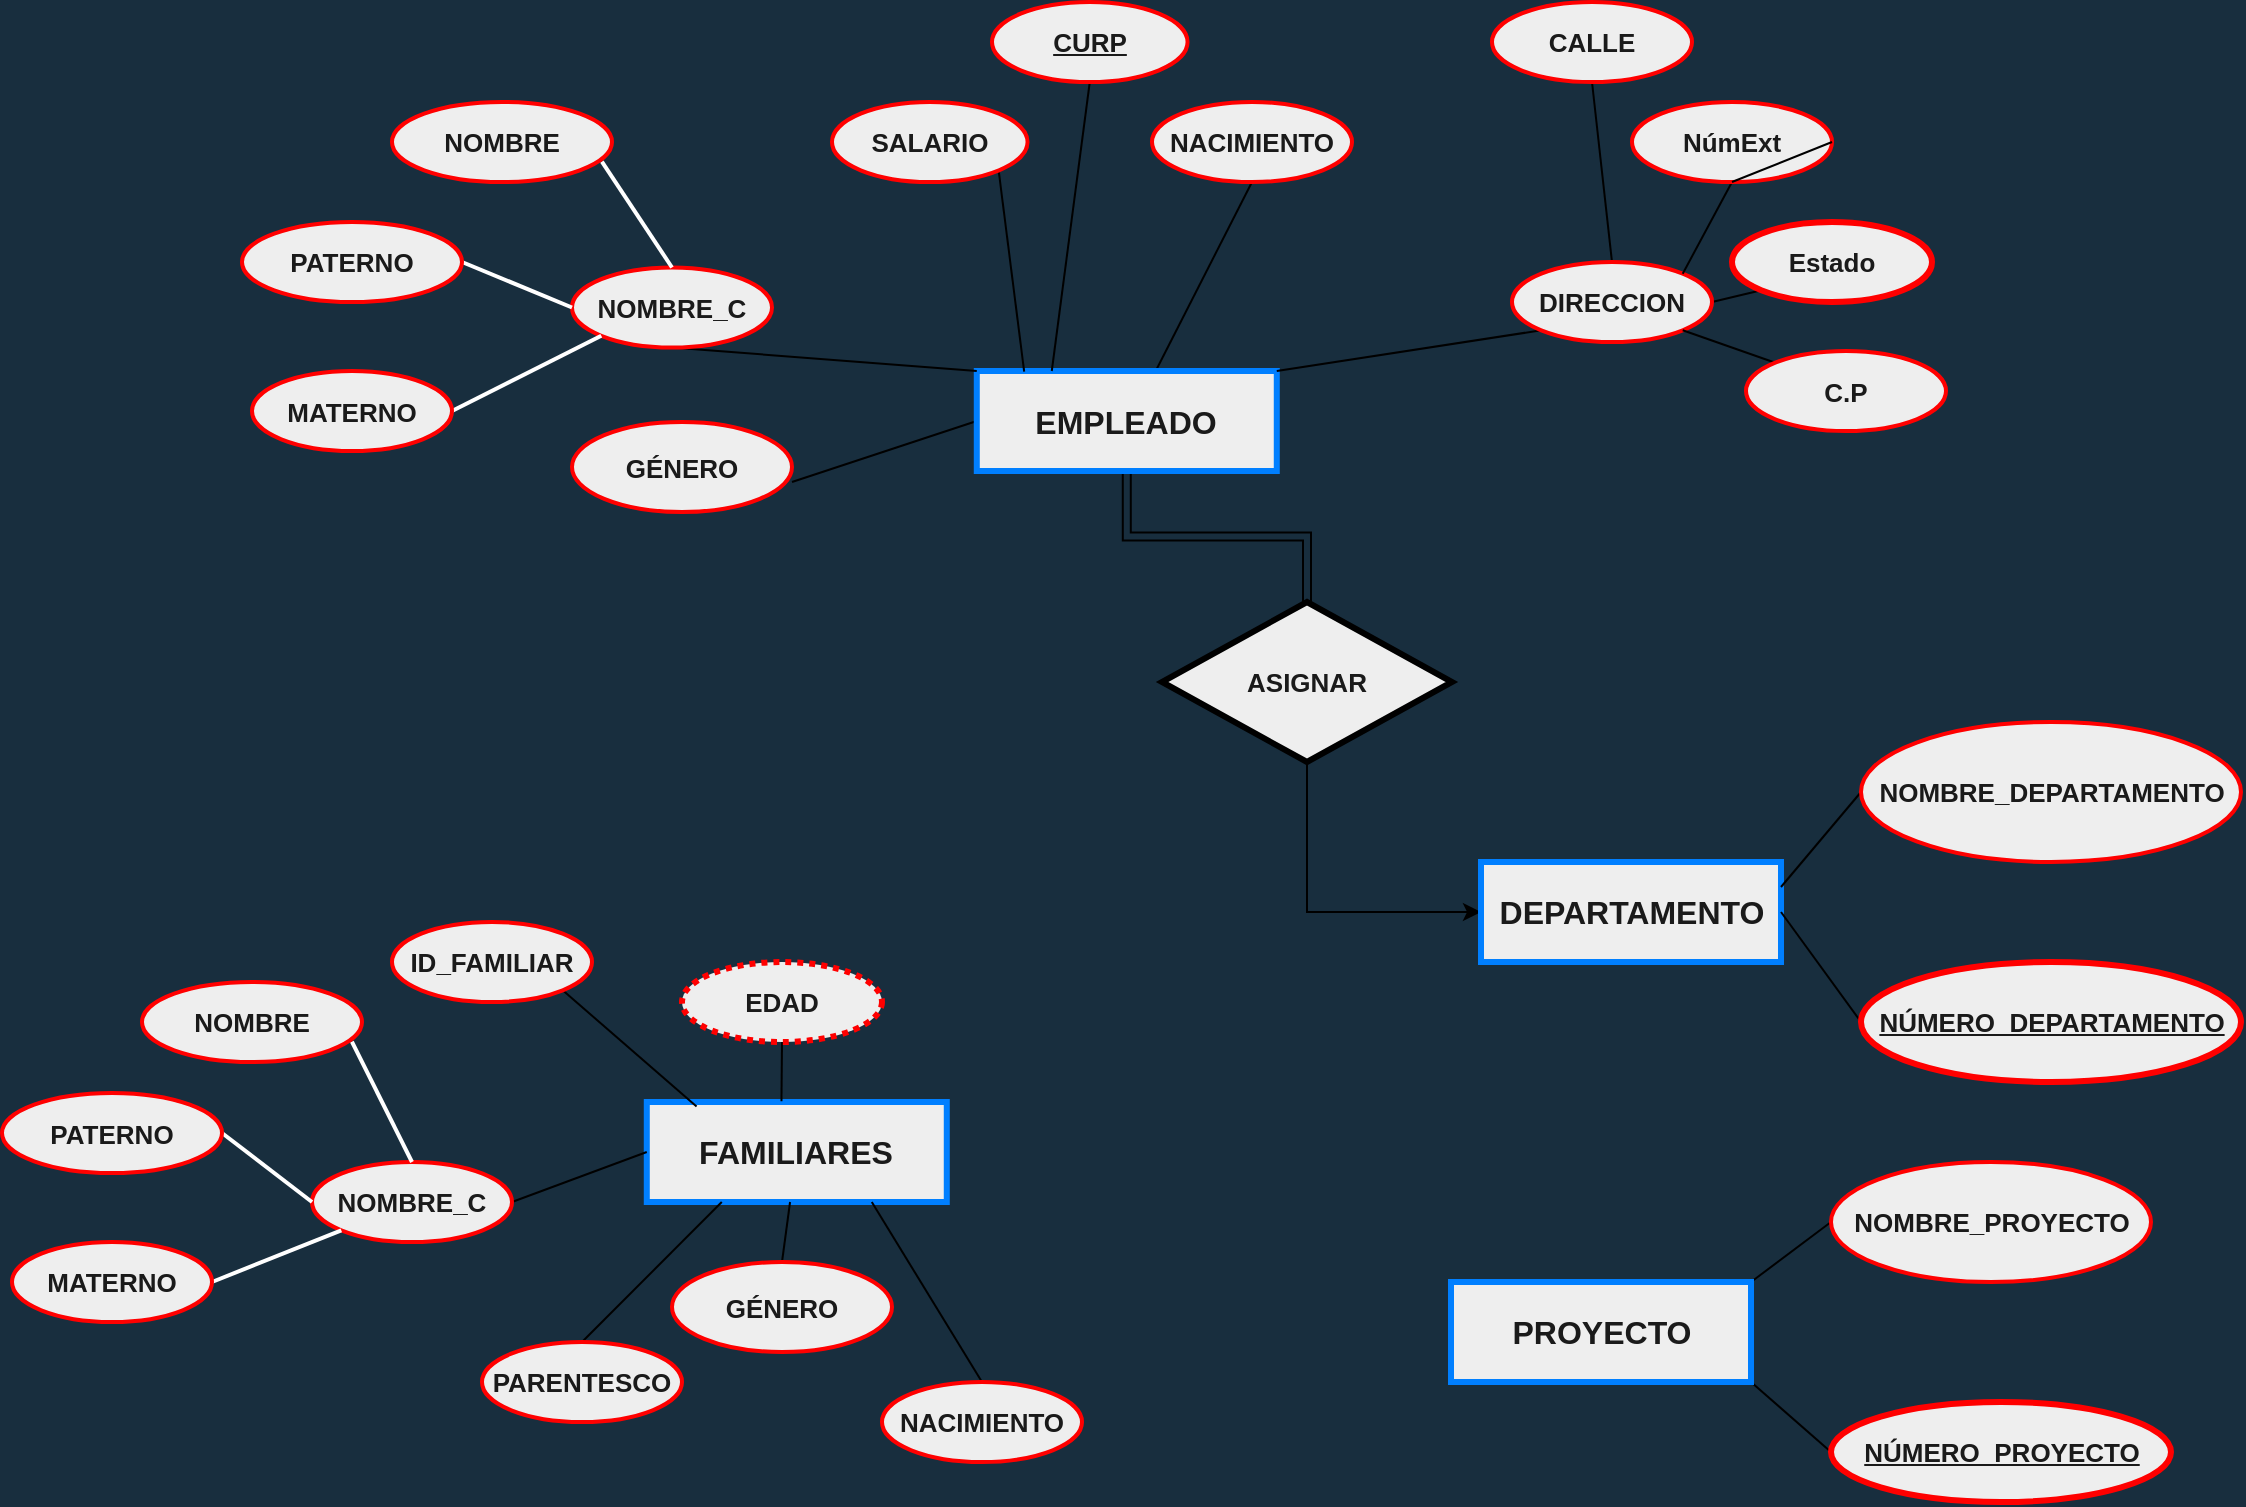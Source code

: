 <mxfile version="13.9.9" type="device"><diagram id="Cr8rwhKdKpi9vluvS5JP" name="Página-1"><mxGraphModel dx="1275" dy="880" grid="1" gridSize="10" guides="1" tooltips="1" connect="1" arrows="0" fold="1" page="1" pageScale="1" pageWidth="1169" pageHeight="827" background="#182E3E" math="0" shadow="0"><root><mxCell id="0"/><mxCell id="1" parent="0"/><mxCell id="cJOQEZuyymXwWGWpgnNL-10" style="edgeStyle=none;rounded=0;orthogonalLoop=1;jettySize=auto;html=1;exitX=0;exitY=0.5;exitDx=0;exitDy=0;entryX=1;entryY=0.667;entryDx=0;entryDy=0;entryPerimeter=0;endArrow=none;endFill=0;" parent="1" source="9bCEXv4croC0r56C43FN-2" target="9bCEXv4croC0r56C43FN-22" edge="1"><mxGeometry relative="1" as="geometry"/></mxCell><mxCell id="cJOQEZuyymXwWGWpgnNL-13" style="edgeStyle=none;rounded=0;orthogonalLoop=1;jettySize=auto;html=1;exitX=0.593;exitY=0.02;exitDx=0;exitDy=0;endArrow=none;endFill=0;exitPerimeter=0;entryX=0.5;entryY=1;entryDx=0;entryDy=0;" parent="1" source="9bCEXv4croC0r56C43FN-2" target="cJOQEZuyymXwWGWpgnNL-21" edge="1"><mxGeometry relative="1" as="geometry"><mxPoint x="605.826" y="89.99" as="targetPoint"/></mxGeometry></mxCell><mxCell id="VEiRsSS-IjOUAJVpJDN8-2" style="edgeStyle=orthogonalEdgeStyle;rounded=0;orthogonalLoop=1;jettySize=auto;html=1;exitX=0.5;exitY=1;exitDx=0;exitDy=0;startArrow=none;startFill=0;endArrow=none;endFill=0;shape=link;" edge="1" parent="1" source="9bCEXv4croC0r56C43FN-2" target="VEiRsSS-IjOUAJVpJDN8-1"><mxGeometry relative="1" as="geometry"/></mxCell><mxCell id="9bCEXv4croC0r56C43FN-2" value="EMPLEADO" style="whiteSpace=wrap;html=1;align=center;strokeWidth=3;fontSize=16;fontStyle=1;fillColor=#EEEEEE;fontColor=#1A1A1A;strokeColor=#007FFF;" parent="1" vertex="1"><mxGeometry x="507.39" y="204.5" width="150" height="50" as="geometry"/></mxCell><mxCell id="cJOQEZuyymXwWGWpgnNL-11" style="edgeStyle=none;rounded=0;orthogonalLoop=1;jettySize=auto;html=1;exitX=0.5;exitY=1;exitDx=0;exitDy=0;entryX=0;entryY=0;entryDx=0;entryDy=0;endArrow=none;endFill=0;" parent="1" source="9bCEXv4croC0r56C43FN-3" target="9bCEXv4croC0r56C43FN-2" edge="1"><mxGeometry relative="1" as="geometry"/></mxCell><mxCell id="9bCEXv4croC0r56C43FN-3" value="NOMBRE_C" style="ellipse;whiteSpace=wrap;html=1;align=center;strokeWidth=2;fontSize=13;fontStyle=1;fillColor=#EEEEEE;fontColor=#1A1A1A;strokeColor=#FF0000;" parent="1" vertex="1"><mxGeometry x="305" y="152.75" width="100" height="40" as="geometry"/></mxCell><mxCell id="9bCEXv4croC0r56C43FN-14" style="rounded=1;sketch=0;orthogonalLoop=1;jettySize=auto;html=1;exitX=1;exitY=0.5;exitDx=0;exitDy=0;entryX=0;entryY=1;entryDx=0;entryDy=0;endArrow=none;endFill=0;strokeColor=#FFFFFF;strokeWidth=2;fontColor=#FFFFFF;startArrow=none;startFill=0;" parent="1" source="9bCEXv4croC0r56C43FN-17" target="9bCEXv4croC0r56C43FN-3" edge="1"><mxGeometry relative="1" as="geometry"><mxPoint x="225" y="77.75" as="sourcePoint"/><mxPoint x="265.0" y="165.5" as="targetPoint"/></mxGeometry></mxCell><mxCell id="9bCEXv4croC0r56C43FN-13" style="rounded=1;sketch=0;orthogonalLoop=1;jettySize=auto;html=1;entryX=0;entryY=0.5;entryDx=0;entryDy=0;strokeColor=#FFFFFF;fontColor=#FFFFFF;endArrow=none;endFill=0;strokeWidth=2;exitX=1;exitY=0.5;exitDx=0;exitDy=0;" parent="1" source="9bCEXv4croC0r56C43FN-18" target="9bCEXv4croC0r56C43FN-3" edge="1"><mxGeometry relative="1" as="geometry"><mxPoint x="275" y="30" as="sourcePoint"/></mxGeometry></mxCell><mxCell id="9bCEXv4croC0r56C43FN-17" value="MATERNO" style="ellipse;whiteSpace=wrap;html=1;align=center;strokeWidth=2;fontSize=13;fontStyle=1;verticalAlign=middle;fillColor=#EEEEEE;fontColor=#1A1A1A;strokeColor=#FF0000;" parent="1" vertex="1"><mxGeometry x="145" y="204.5" width="100" height="40" as="geometry"/></mxCell><mxCell id="9bCEXv4croC0r56C43FN-18" value="PATERNO" style="ellipse;whiteSpace=wrap;html=1;align=center;strokeWidth=2;fontSize=13;fontStyle=1;verticalAlign=middle;fillColor=#EEEEEE;fontColor=#1A1A1A;strokeColor=#FF0000;" parent="1" vertex="1"><mxGeometry x="140" y="130" width="110" height="40" as="geometry"/></mxCell><mxCell id="9bCEXv4croC0r56C43FN-20" style="rounded=1;sketch=0;orthogonalLoop=1;jettySize=auto;html=1;exitX=0.954;exitY=0.745;exitDx=0;exitDy=0;startArrow=none;startFill=0;endArrow=none;endFill=0;strokeColor=#FFFFFF;strokeWidth=2;fontColor=#FFFFFF;exitPerimeter=0;entryX=0.5;entryY=0;entryDx=0;entryDy=0;" parent="1" source="cJOQEZuyymXwWGWpgnNL-20" target="9bCEXv4croC0r56C43FN-3" edge="1"><mxGeometry relative="1" as="geometry"><mxPoint x="335" y="140" as="targetPoint"/><mxPoint x="225" y="-10" as="sourcePoint"/></mxGeometry></mxCell><mxCell id="9bCEXv4croC0r56C43FN-22" value="GÉNERO" style="ellipse;whiteSpace=wrap;html=1;align=center;strokeWidth=2;fontSize=13;fontStyle=1;verticalAlign=middle;fillColor=#EEEEEE;fontColor=#1A1A1A;strokeColor=#FF0000;" parent="1" vertex="1"><mxGeometry x="305" y="230" width="110" height="45" as="geometry"/></mxCell><mxCell id="cJOQEZuyymXwWGWpgnNL-15" style="edgeStyle=none;rounded=0;orthogonalLoop=1;jettySize=auto;html=1;entryX=0.25;entryY=0;entryDx=0;entryDy=0;endArrow=none;endFill=0;exitX=0.5;exitY=1;exitDx=0;exitDy=0;" parent="1" source="cJOQEZuyymXwWGWpgnNL-19" target="9bCEXv4croC0r56C43FN-2" edge="1"><mxGeometry relative="1" as="geometry"><mxPoint x="518" as="sourcePoint"/></mxGeometry></mxCell><mxCell id="cJOQEZuyymXwWGWpgnNL-5" style="rounded=0;orthogonalLoop=1;jettySize=auto;html=1;exitX=0.5;exitY=1;exitDx=0;exitDy=0;entryX=0.5;entryY=0;entryDx=0;entryDy=0;endArrow=none;endFill=0;" parent="1" source="9bCEXv4croC0r56C43FN-26" target="cJOQEZuyymXwWGWpgnNL-1" edge="1"><mxGeometry relative="1" as="geometry"><mxPoint x="785.0" y="55" as="sourcePoint"/></mxGeometry></mxCell><mxCell id="9bCEXv4croC0r56C43FN-26" value="CALLE" style="ellipse;whiteSpace=wrap;html=1;align=center;strokeWidth=2;fontSize=13;fontStyle=1;verticalAlign=middle;fillColor=#EEEEEE;fontColor=#1A1A1A;strokeColor=#FF0000;" parent="1" vertex="1"><mxGeometry x="765" y="20" width="100" height="40" as="geometry"/></mxCell><mxCell id="cJOQEZuyymXwWGWpgnNL-7" style="edgeStyle=none;rounded=0;orthogonalLoop=1;jettySize=auto;html=1;exitX=1;exitY=0.5;exitDx=0;exitDy=0;entryX=0;entryY=1;entryDx=0;entryDy=0;endArrow=none;endFill=0;" parent="1" source="cJOQEZuyymXwWGWpgnNL-1" target="cJOQEZuyymXwWGWpgnNL-3" edge="1"><mxGeometry relative="1" as="geometry"/></mxCell><mxCell id="cJOQEZuyymXwWGWpgnNL-18" style="edgeStyle=none;rounded=0;orthogonalLoop=1;jettySize=auto;html=1;exitX=0;exitY=1;exitDx=0;exitDy=0;entryX=1;entryY=0;entryDx=0;entryDy=0;endArrow=none;endFill=0;" parent="1" source="cJOQEZuyymXwWGWpgnNL-1" target="9bCEXv4croC0r56C43FN-2" edge="1"><mxGeometry relative="1" as="geometry"/></mxCell><mxCell id="cJOQEZuyymXwWGWpgnNL-1" value="DIRECCION" style="ellipse;whiteSpace=wrap;html=1;align=center;strokeWidth=2;fontSize=13;fontStyle=1;verticalAlign=middle;fillColor=#EEEEEE;fontColor=#1A1A1A;strokeColor=#FF0000;" parent="1" vertex="1"><mxGeometry x="775" y="150" width="100" height="40" as="geometry"/></mxCell><mxCell id="cJOQEZuyymXwWGWpgnNL-6" style="edgeStyle=none;rounded=0;orthogonalLoop=1;jettySize=auto;html=1;exitX=0.5;exitY=1;exitDx=0;exitDy=0;endArrow=none;endFill=0;entryX=1;entryY=0;entryDx=0;entryDy=0;" parent="1" source="cJOQEZuyymXwWGWpgnNL-2" target="cJOQEZuyymXwWGWpgnNL-1" edge="1"><mxGeometry relative="1" as="geometry"><mxPoint x="845" y="5" as="targetPoint"/></mxGeometry></mxCell><mxCell id="cJOQEZuyymXwWGWpgnNL-2" value="NúmExt" style="ellipse;whiteSpace=wrap;html=1;align=center;strokeWidth=2;fontSize=13;fontStyle=1;verticalAlign=middle;fillColor=#EEEEEE;fontColor=#1A1A1A;strokeColor=#FF0000;" parent="1" vertex="1"><mxGeometry x="835" y="70" width="100" height="40" as="geometry"/></mxCell><mxCell id="cJOQEZuyymXwWGWpgnNL-3" value="Estado" style="ellipse;whiteSpace=wrap;html=1;align=center;strokeWidth=3;fontSize=13;fontStyle=1;verticalAlign=middle;fillColor=#EEEEEE;fontColor=#1A1A1A;strokeColor=#FF0000;" parent="1" vertex="1"><mxGeometry x="885" y="130" width="100" height="40" as="geometry"/></mxCell><mxCell id="cJOQEZuyymXwWGWpgnNL-8" style="edgeStyle=none;rounded=0;orthogonalLoop=1;jettySize=auto;html=1;exitX=0;exitY=0;exitDx=0;exitDy=0;entryX=1;entryY=1;entryDx=0;entryDy=0;endArrow=none;endFill=0;" parent="1" source="cJOQEZuyymXwWGWpgnNL-4" target="cJOQEZuyymXwWGWpgnNL-1" edge="1"><mxGeometry relative="1" as="geometry"/></mxCell><mxCell id="cJOQEZuyymXwWGWpgnNL-4" value="C.P" style="ellipse;whiteSpace=wrap;html=1;align=center;strokeWidth=2;fontSize=13;fontStyle=1;verticalAlign=middle;fillColor=#EEEEEE;fontColor=#1A1A1A;strokeColor=#FF0000;" parent="1" vertex="1"><mxGeometry x="892" y="194.5" width="100" height="40" as="geometry"/></mxCell><mxCell id="cJOQEZuyymXwWGWpgnNL-14" style="edgeStyle=none;rounded=0;orthogonalLoop=1;jettySize=auto;html=1;exitX=1;exitY=1;exitDx=0;exitDy=0;entryX=0.158;entryY=0.007;entryDx=0;entryDy=0;entryPerimeter=0;endArrow=none;endFill=0;" parent="1" source="cJOQEZuyymXwWGWpgnNL-9" target="9bCEXv4croC0r56C43FN-2" edge="1"><mxGeometry relative="1" as="geometry"/></mxCell><mxCell id="cJOQEZuyymXwWGWpgnNL-9" value="SALARIO" style="ellipse;whiteSpace=wrap;html=1;align=center;strokeWidth=2;fontSize=13;fontStyle=1;verticalAlign=middle;fillColor=#EEEEEE;fontColor=#1A1A1A;strokeColor=#FF0000;" parent="1" vertex="1"><mxGeometry x="435" y="70" width="97.78" height="40" as="geometry"/></mxCell><mxCell id="cJOQEZuyymXwWGWpgnNL-17" style="edgeStyle=none;rounded=0;orthogonalLoop=1;jettySize=auto;html=1;exitX=0.5;exitY=1;exitDx=0;exitDy=0;entryX=1;entryY=0.5;entryDx=0;entryDy=0;endArrow=none;endFill=0;" parent="1" source="cJOQEZuyymXwWGWpgnNL-2" target="cJOQEZuyymXwWGWpgnNL-2" edge="1"><mxGeometry relative="1" as="geometry"/></mxCell><mxCell id="cJOQEZuyymXwWGWpgnNL-19" value="&lt;u&gt;CURP&lt;/u&gt;" style="ellipse;whiteSpace=wrap;html=1;align=center;strokeWidth=2;fontSize=13;fontStyle=1;verticalAlign=middle;fillColor=#EEEEEE;fontColor=#1A1A1A;strokeColor=#FF0000;" parent="1" vertex="1"><mxGeometry x="515" y="20" width="97.78" height="40" as="geometry"/></mxCell><mxCell id="cJOQEZuyymXwWGWpgnNL-20" value="NOMBRE" style="ellipse;whiteSpace=wrap;html=1;align=center;strokeWidth=2;fontSize=13;fontStyle=1;verticalAlign=middle;fillColor=#EEEEEE;fontColor=#1A1A1A;strokeColor=#FF0000;" parent="1" vertex="1"><mxGeometry x="215" y="70" width="110" height="40" as="geometry"/></mxCell><mxCell id="cJOQEZuyymXwWGWpgnNL-21" value="NACIMIENTO" style="ellipse;whiteSpace=wrap;html=1;align=center;strokeWidth=2;fontSize=13;fontStyle=1;verticalAlign=middle;fillColor=#EEEEEE;fontColor=#1A1A1A;strokeColor=#FF0000;" parent="1" vertex="1"><mxGeometry x="595" y="70" width="100" height="40" as="geometry"/></mxCell><mxCell id="VEiRsSS-IjOUAJVpJDN8-3" style="edgeStyle=orthogonalEdgeStyle;rounded=0;orthogonalLoop=1;jettySize=auto;html=1;exitX=0;exitY=0.5;exitDx=0;exitDy=0;entryX=0.5;entryY=1;entryDx=0;entryDy=0;endArrow=none;endFill=0;startArrow=classic;startFill=1;" edge="1" parent="1" source="cJOQEZuyymXwWGWpgnNL-22" target="VEiRsSS-IjOUAJVpJDN8-1"><mxGeometry relative="1" as="geometry"/></mxCell><mxCell id="cJOQEZuyymXwWGWpgnNL-22" value="DEPARTAMENTO" style="whiteSpace=wrap;html=1;align=center;strokeWidth=3;fontSize=16;fontStyle=1;fillColor=#EEEEEE;fontColor=#1A1A1A;strokeColor=#007FFF;" parent="1" vertex="1"><mxGeometry x="759.5" y="450" width="150" height="50" as="geometry"/></mxCell><mxCell id="cJOQEZuyymXwWGWpgnNL-27" style="edgeStyle=none;rounded=0;orthogonalLoop=1;jettySize=auto;html=1;exitX=0.5;exitY=1;exitDx=0;exitDy=0;endArrow=none;endFill=0;" parent="1" source="cJOQEZuyymXwWGWpgnNL-22" target="cJOQEZuyymXwWGWpgnNL-22" edge="1"><mxGeometry relative="1" as="geometry"/></mxCell><mxCell id="cJOQEZuyymXwWGWpgnNL-31" style="edgeStyle=none;rounded=0;orthogonalLoop=1;jettySize=auto;html=1;exitX=0;exitY=0.5;exitDx=0;exitDy=0;entryX=1;entryY=0.25;entryDx=0;entryDy=0;endArrow=none;endFill=0;" parent="1" source="cJOQEZuyymXwWGWpgnNL-28" target="cJOQEZuyymXwWGWpgnNL-22" edge="1"><mxGeometry relative="1" as="geometry"/></mxCell><mxCell id="cJOQEZuyymXwWGWpgnNL-28" value="NOMBRE_DEPARTAMENTO" style="ellipse;whiteSpace=wrap;html=1;align=center;fontSize=13;fontColor=#1A1A1A;fontStyle=1;strokeColor=#FF0000;strokeWidth=2;fillColor=#EEEEEE;" parent="1" vertex="1"><mxGeometry x="949.5" y="380" width="190" height="70" as="geometry"/></mxCell><mxCell id="cJOQEZuyymXwWGWpgnNL-32" style="edgeStyle=none;rounded=0;orthogonalLoop=1;jettySize=auto;html=1;exitX=0;exitY=0.5;exitDx=0;exitDy=0;entryX=1;entryY=0.5;entryDx=0;entryDy=0;endArrow=none;endFill=0;" parent="1" source="cJOQEZuyymXwWGWpgnNL-29" target="cJOQEZuyymXwWGWpgnNL-22" edge="1"><mxGeometry relative="1" as="geometry"/></mxCell><mxCell id="cJOQEZuyymXwWGWpgnNL-29" value="NÚMERO_DEPARTAMENTO" style="ellipse;whiteSpace=wrap;html=1;align=center;fontSize=13;fontColor=#1A1A1A;fontStyle=5;strokeColor=#FF0000;strokeWidth=3;fillColor=#EEEEEE;" parent="1" vertex="1"><mxGeometry x="949.5" y="500" width="190" height="60" as="geometry"/></mxCell><mxCell id="cJOQEZuyymXwWGWpgnNL-37" style="edgeStyle=none;rounded=0;orthogonalLoop=1;jettySize=auto;html=1;exitX=1;exitY=0;exitDx=0;exitDy=0;entryX=0;entryY=0.5;entryDx=0;entryDy=0;endArrow=none;endFill=0;fontSize=13;" parent="1" source="cJOQEZuyymXwWGWpgnNL-34" target="cJOQEZuyymXwWGWpgnNL-35" edge="1"><mxGeometry relative="1" as="geometry"/></mxCell><mxCell id="cJOQEZuyymXwWGWpgnNL-38" style="edgeStyle=none;rounded=0;orthogonalLoop=1;jettySize=auto;html=1;exitX=1;exitY=1;exitDx=0;exitDy=0;entryX=0;entryY=0.5;entryDx=0;entryDy=0;endArrow=none;endFill=0;fontSize=13;" parent="1" source="cJOQEZuyymXwWGWpgnNL-34" target="cJOQEZuyymXwWGWpgnNL-36" edge="1"><mxGeometry relative="1" as="geometry"/></mxCell><mxCell id="cJOQEZuyymXwWGWpgnNL-34" value="PROYECTO" style="whiteSpace=wrap;html=1;align=center;strokeWidth=3;fontSize=16;fontStyle=1;fillColor=#EEEEEE;fontColor=#1A1A1A;strokeColor=#007FFF;" parent="1" vertex="1"><mxGeometry x="744.5" y="660" width="150" height="50" as="geometry"/></mxCell><mxCell id="cJOQEZuyymXwWGWpgnNL-35" value="NOMBRE_PROYECTO" style="ellipse;whiteSpace=wrap;html=1;align=center;fontSize=13;fontColor=#1A1A1A;fontStyle=1;strokeColor=#FF0000;strokeWidth=2;fillColor=#EEEEEE;" parent="1" vertex="1"><mxGeometry x="934.5" y="600" width="160" height="60" as="geometry"/></mxCell><mxCell id="cJOQEZuyymXwWGWpgnNL-36" value="NÚMERO_PROYECTO" style="ellipse;whiteSpace=wrap;html=1;align=center;fontSize=13;fontColor=#1A1A1A;fontStyle=5;strokeColor=#FF0000;strokeWidth=3;fillColor=#EEEEEE;" parent="1" vertex="1"><mxGeometry x="934.5" y="720" width="170" height="50" as="geometry"/></mxCell><mxCell id="cJOQEZuyymXwWGWpgnNL-39" value="FAMILIARES" style="whiteSpace=wrap;html=1;align=center;strokeWidth=3;fontSize=16;fontStyle=1;fillColor=#EEEEEE;fontColor=#1A1A1A;strokeColor=#007FFF;" parent="1" vertex="1"><mxGeometry x="342.39" y="570" width="150" height="50" as="geometry"/></mxCell><mxCell id="cJOQEZuyymXwWGWpgnNL-59" style="edgeStyle=none;rounded=0;orthogonalLoop=1;jettySize=auto;html=1;exitX=0.5;exitY=0;exitDx=0;exitDy=0;entryX=0.75;entryY=1;entryDx=0;entryDy=0;endArrow=none;endFill=0;fontSize=13;" parent="1" source="cJOQEZuyymXwWGWpgnNL-40" target="cJOQEZuyymXwWGWpgnNL-39" edge="1"><mxGeometry relative="1" as="geometry"/></mxCell><mxCell id="cJOQEZuyymXwWGWpgnNL-40" value="NACIMIENTO" style="ellipse;whiteSpace=wrap;html=1;align=center;strokeWidth=2;fontSize=13;fontStyle=1;verticalAlign=middle;fillColor=#EEEEEE;fontColor=#1A1A1A;strokeColor=#FF0000;" parent="1" vertex="1"><mxGeometry x="460" y="710" width="100" height="40" as="geometry"/></mxCell><mxCell id="cJOQEZuyymXwWGWpgnNL-57" style="edgeStyle=none;rounded=0;orthogonalLoop=1;jettySize=auto;html=1;exitX=0.5;exitY=0;exitDx=0;exitDy=0;endArrow=none;endFill=0;fontSize=13;" parent="1" source="cJOQEZuyymXwWGWpgnNL-41" target="cJOQEZuyymXwWGWpgnNL-39" edge="1"><mxGeometry relative="1" as="geometry"><mxPoint x="410" y="630" as="targetPoint"/></mxGeometry></mxCell><mxCell id="cJOQEZuyymXwWGWpgnNL-41" value="GÉNERO" style="ellipse;whiteSpace=wrap;html=1;align=center;strokeWidth=2;fontSize=13;fontStyle=1;verticalAlign=middle;fillColor=#EEEEEE;fontColor=#1A1A1A;strokeColor=#FF0000;" parent="1" vertex="1"><mxGeometry x="355" y="650" width="110" height="45" as="geometry"/></mxCell><mxCell id="cJOQEZuyymXwWGWpgnNL-58" style="edgeStyle=none;rounded=0;orthogonalLoop=1;jettySize=auto;html=1;exitX=0.5;exitY=0;exitDx=0;exitDy=0;entryX=0.25;entryY=1;entryDx=0;entryDy=0;endArrow=none;endFill=0;fontSize=13;" parent="1" source="cJOQEZuyymXwWGWpgnNL-42" target="cJOQEZuyymXwWGWpgnNL-39" edge="1"><mxGeometry relative="1" as="geometry"/></mxCell><mxCell id="cJOQEZuyymXwWGWpgnNL-42" value="PARENTESCO" style="ellipse;whiteSpace=wrap;html=1;align=center;strokeWidth=2;fontSize=13;fontStyle=1;verticalAlign=middle;fillColor=#EEEEEE;fontColor=#1A1A1A;strokeColor=#FF0000;" parent="1" vertex="1"><mxGeometry x="260" y="690" width="100" height="40" as="geometry"/></mxCell><mxCell id="cJOQEZuyymXwWGWpgnNL-53" style="edgeStyle=none;rounded=0;orthogonalLoop=1;jettySize=auto;html=1;exitX=1;exitY=0.5;exitDx=0;exitDy=0;entryX=0;entryY=0.5;entryDx=0;entryDy=0;endArrow=none;endFill=0;fontSize=13;" parent="1" source="cJOQEZuyymXwWGWpgnNL-45" target="cJOQEZuyymXwWGWpgnNL-39" edge="1"><mxGeometry relative="1" as="geometry"/></mxCell><mxCell id="cJOQEZuyymXwWGWpgnNL-45" value="NOMBRE_C" style="ellipse;whiteSpace=wrap;html=1;align=center;strokeWidth=2;fontSize=13;fontStyle=1;fillColor=#EEEEEE;fontColor=#1A1A1A;strokeColor=#FF0000;" parent="1" vertex="1"><mxGeometry x="175" y="600" width="100" height="40" as="geometry"/></mxCell><mxCell id="cJOQEZuyymXwWGWpgnNL-46" style="rounded=1;sketch=0;orthogonalLoop=1;jettySize=auto;html=1;exitX=1;exitY=0.5;exitDx=0;exitDy=0;entryX=0;entryY=1;entryDx=0;entryDy=0;endArrow=none;endFill=0;strokeColor=#FFFFFF;strokeWidth=2;fontColor=#FFFFFF;startArrow=none;startFill=0;" parent="1" source="cJOQEZuyymXwWGWpgnNL-48" target="cJOQEZuyymXwWGWpgnNL-45" edge="1"><mxGeometry relative="1" as="geometry"><mxPoint x="105" y="513.25" as="sourcePoint"/><mxPoint x="145.0" y="601" as="targetPoint"/></mxGeometry></mxCell><mxCell id="cJOQEZuyymXwWGWpgnNL-47" style="rounded=1;sketch=0;orthogonalLoop=1;jettySize=auto;html=1;entryX=0;entryY=0.5;entryDx=0;entryDy=0;strokeColor=#FFFFFF;fontColor=#FFFFFF;endArrow=none;endFill=0;strokeWidth=2;exitX=1;exitY=0.5;exitDx=0;exitDy=0;" parent="1" source="cJOQEZuyymXwWGWpgnNL-49" target="cJOQEZuyymXwWGWpgnNL-45" edge="1"><mxGeometry relative="1" as="geometry"><mxPoint x="155" y="465.5" as="sourcePoint"/></mxGeometry></mxCell><mxCell id="cJOQEZuyymXwWGWpgnNL-48" value="MATERNO" style="ellipse;whiteSpace=wrap;html=1;align=center;strokeWidth=2;fontSize=13;fontStyle=1;verticalAlign=middle;fillColor=#EEEEEE;fontColor=#1A1A1A;strokeColor=#FF0000;" parent="1" vertex="1"><mxGeometry x="25" y="640" width="100" height="40" as="geometry"/></mxCell><mxCell id="cJOQEZuyymXwWGWpgnNL-49" value="PATERNO" style="ellipse;whiteSpace=wrap;html=1;align=center;strokeWidth=2;fontSize=13;fontStyle=1;verticalAlign=middle;fillColor=#EEEEEE;fontColor=#1A1A1A;strokeColor=#FF0000;" parent="1" vertex="1"><mxGeometry x="20" y="565.5" width="110" height="40" as="geometry"/></mxCell><mxCell id="cJOQEZuyymXwWGWpgnNL-50" style="rounded=1;sketch=0;orthogonalLoop=1;jettySize=auto;html=1;exitX=0.954;exitY=0.745;exitDx=0;exitDy=0;startArrow=none;startFill=0;endArrow=none;endFill=0;strokeColor=#FFFFFF;strokeWidth=2;fontColor=#FFFFFF;exitPerimeter=0;entryX=0.5;entryY=0;entryDx=0;entryDy=0;" parent="1" source="cJOQEZuyymXwWGWpgnNL-51" target="cJOQEZuyymXwWGWpgnNL-45" edge="1"><mxGeometry relative="1" as="geometry"><mxPoint x="215" y="575.5" as="targetPoint"/><mxPoint x="105" y="425.5" as="sourcePoint"/></mxGeometry></mxCell><mxCell id="cJOQEZuyymXwWGWpgnNL-51" value="NOMBRE" style="ellipse;whiteSpace=wrap;html=1;align=center;strokeWidth=2;fontSize=13;fontStyle=1;verticalAlign=middle;fillColor=#EEEEEE;fontColor=#1A1A1A;strokeColor=#FF0000;" parent="1" vertex="1"><mxGeometry x="90" y="510" width="110" height="40" as="geometry"/></mxCell><mxCell id="cJOQEZuyymXwWGWpgnNL-70" style="edgeStyle=none;rounded=0;orthogonalLoop=1;jettySize=auto;html=1;exitX=0.5;exitY=1;exitDx=0;exitDy=0;entryX=0.449;entryY=-0.007;entryDx=0;entryDy=0;entryPerimeter=0;endArrow=none;endFill=0;fontSize=13;" parent="1" source="cJOQEZuyymXwWGWpgnNL-69" target="cJOQEZuyymXwWGWpgnNL-39" edge="1"><mxGeometry relative="1" as="geometry"/></mxCell><mxCell id="cJOQEZuyymXwWGWpgnNL-69" value="EDAD" style="ellipse;whiteSpace=wrap;html=1;align=center;strokeWidth=3;fontSize=13;fontStyle=1;verticalAlign=middle;fillColor=#EEEEEE;fontColor=#1A1A1A;strokeColor=#FF0000;dashed=1;sketch=0;shadow=0;allowArrows=0;dashPattern=1 1;" parent="1" vertex="1"><mxGeometry x="360" y="500" width="100" height="40" as="geometry"/></mxCell><mxCell id="cJOQEZuyymXwWGWpgnNL-73" style="edgeStyle=none;rounded=0;orthogonalLoop=1;jettySize=auto;html=1;exitX=1;exitY=1;exitDx=0;exitDy=0;entryX=0.166;entryY=0.044;entryDx=0;entryDy=0;entryPerimeter=0;endArrow=none;endFill=0;fontSize=13;" parent="1" source="cJOQEZuyymXwWGWpgnNL-72" target="cJOQEZuyymXwWGWpgnNL-39" edge="1"><mxGeometry relative="1" as="geometry"/></mxCell><mxCell id="cJOQEZuyymXwWGWpgnNL-72" value="ID_FAMILIAR" style="ellipse;whiteSpace=wrap;html=1;align=center;strokeWidth=2;fontSize=13;fontStyle=1;verticalAlign=middle;fillColor=#EEEEEE;fontColor=#1A1A1A;strokeColor=#FF0000;" parent="1" vertex="1"><mxGeometry x="215.0" y="480" width="100" height="40" as="geometry"/></mxCell><mxCell id="VEiRsSS-IjOUAJVpJDN8-1" value="ASIGNAR" style="shape=rhombus;perimeter=rhombusPerimeter;whiteSpace=wrap;html=1;align=center;fontSize=13;fontColor=#1A1A1A;fontStyle=1;strokeWidth=3;fillColor=#EEEEEE;strokeColor=#000000;" vertex="1" parent="1"><mxGeometry x="600" y="320" width="145" height="80" as="geometry"/></mxCell></root></mxGraphModel></diagram></mxfile>